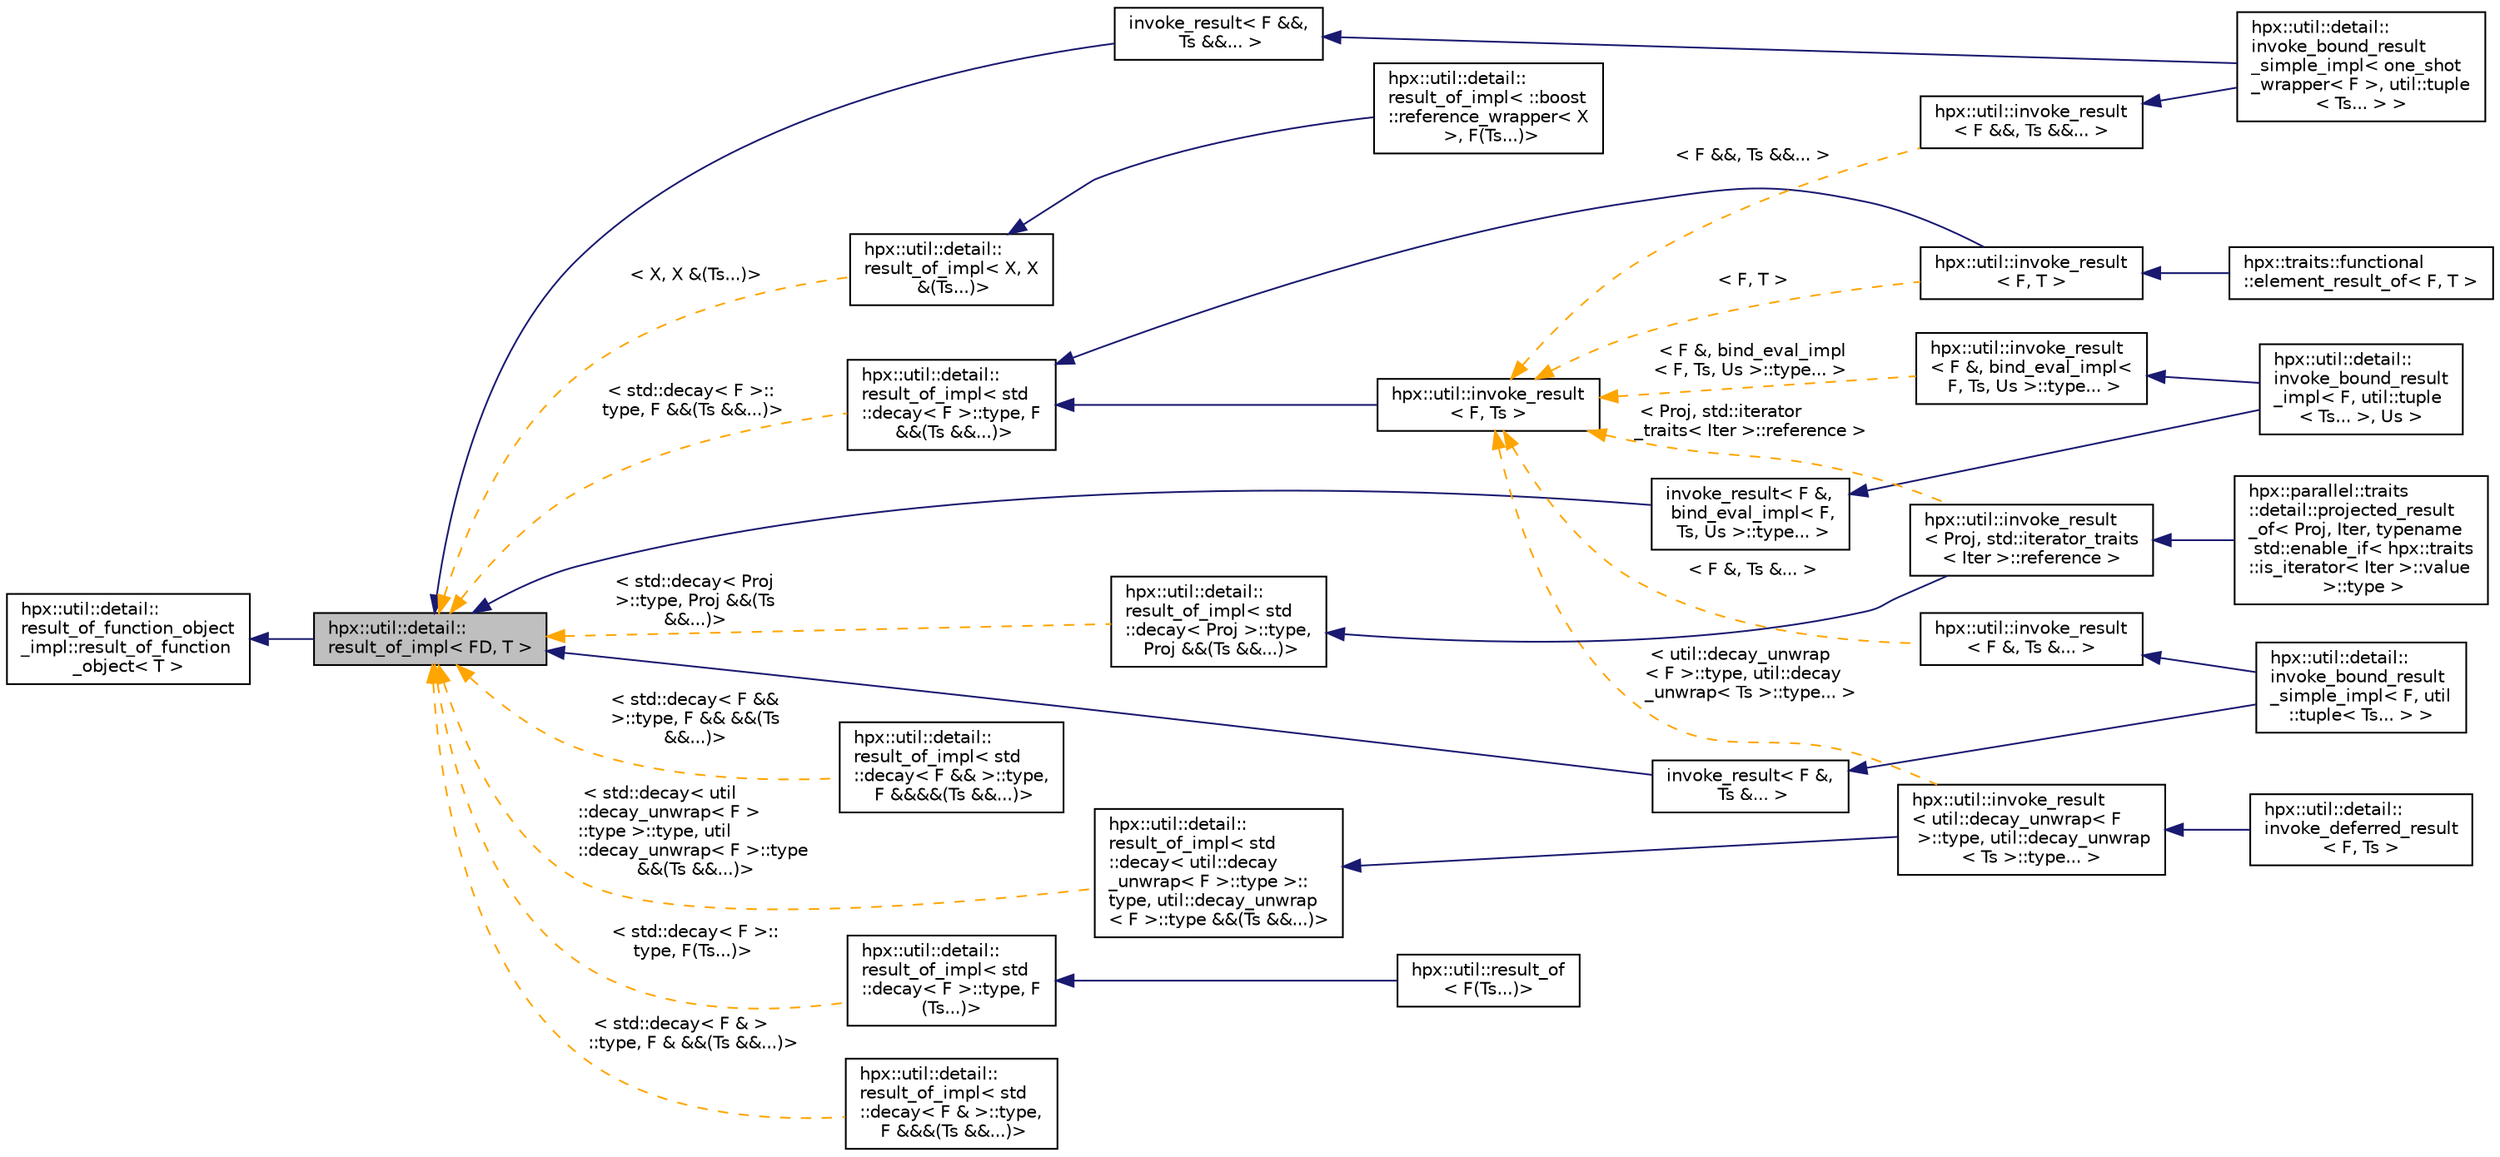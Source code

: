 digraph "hpx::util::detail::result_of_impl&lt; FD, T &gt;"
{
  edge [fontname="Helvetica",fontsize="10",labelfontname="Helvetica",labelfontsize="10"];
  node [fontname="Helvetica",fontsize="10",shape=record];
  rankdir="LR";
  Node0 [label="hpx::util::detail::\lresult_of_impl\< FD, T \>",height=0.2,width=0.4,color="black", fillcolor="grey75", style="filled", fontcolor="black"];
  Node1 -> Node0 [dir="back",color="midnightblue",fontsize="10",style="solid",fontname="Helvetica"];
  Node1 [label="hpx::util::detail::\lresult_of_function_object\l_impl::result_of_function\l_object\< T \>",height=0.2,width=0.4,color="black", fillcolor="white", style="filled",URL="$dc/db3/structhpx_1_1util_1_1detail_1_1result__of__function__object__impl_1_1result__of__function__object.html"];
  Node0 -> Node2 [dir="back",color="midnightblue",fontsize="10",style="solid",fontname="Helvetica"];
  Node2 [label="invoke_result\< F &&,\l Ts &&... \>",height=0.2,width=0.4,color="black", fillcolor="white", style="filled",URL="$d6/df1/structhpx_1_1util_1_1invoke__result.html"];
  Node2 -> Node3 [dir="back",color="midnightblue",fontsize="10",style="solid",fontname="Helvetica"];
  Node3 [label="hpx::util::detail::\linvoke_bound_result\l_simple_impl\< one_shot\l_wrapper\< F \>, util::tuple\l\< Ts... \> \>",height=0.2,width=0.4,color="black", fillcolor="white", style="filled",URL="$d8/d8f/structhpx_1_1util_1_1detail_1_1invoke__bound__result__simple__impl_3_01one__shot__wrapper_3_01_f14ec2688cc527b5eb08dd3800df9bd6c.html"];
  Node0 -> Node4 [dir="back",color="midnightblue",fontsize="10",style="solid",fontname="Helvetica"];
  Node4 [label="invoke_result\< F &,\l bind_eval_impl\< F,\l Ts, Us \>::type... \>",height=0.2,width=0.4,color="black", fillcolor="white", style="filled",URL="$d6/df1/structhpx_1_1util_1_1invoke__result.html"];
  Node4 -> Node5 [dir="back",color="midnightblue",fontsize="10",style="solid",fontname="Helvetica"];
  Node5 [label="hpx::util::detail::\linvoke_bound_result\l_impl\< F, util::tuple\l\< Ts... \>, Us \>",height=0.2,width=0.4,color="black", fillcolor="white", style="filled",URL="$d2/dac/structhpx_1_1util_1_1detail_1_1invoke__bound__result__impl_3_01_f_00_01util_1_1tuple_3_01_ts_8_8_8_01_4_00_01_us_01_4.html"];
  Node0 -> Node6 [dir="back",color="midnightblue",fontsize="10",style="solid",fontname="Helvetica"];
  Node6 [label="invoke_result\< F &,\l Ts &... \>",height=0.2,width=0.4,color="black", fillcolor="white", style="filled",URL="$d6/df1/structhpx_1_1util_1_1invoke__result.html"];
  Node6 -> Node7 [dir="back",color="midnightblue",fontsize="10",style="solid",fontname="Helvetica"];
  Node7 [label="hpx::util::detail::\linvoke_bound_result\l_simple_impl\< F, util\l::tuple\< Ts... \> \>",height=0.2,width=0.4,color="black", fillcolor="white", style="filled",URL="$d7/da6/structhpx_1_1util_1_1detail_1_1invoke__bound__result__simple__impl_3_01_f_00_01util_1_1tuple_3_01_ts_8_8_8_01_4_01_4.html"];
  Node0 -> Node8 [dir="back",color="orange",fontsize="10",style="dashed",label=" \< X, X &(Ts...)\>" ,fontname="Helvetica"];
  Node8 [label="hpx::util::detail::\lresult_of_impl\< X, X\l &(Ts...)\>",height=0.2,width=0.4,color="black", fillcolor="white", style="filled",URL="$dc/dbd/structhpx_1_1util_1_1detail_1_1result__of__impl.html"];
  Node8 -> Node9 [dir="back",color="midnightblue",fontsize="10",style="solid",fontname="Helvetica"];
  Node9 [label="hpx::util::detail::\lresult_of_impl\< ::boost\l::reference_wrapper\< X\l \>, F(Ts...)\>",height=0.2,width=0.4,color="black", fillcolor="white", style="filled",URL="$d3/d83/structhpx_1_1util_1_1detail_1_1result__of__impl_3_01_1_1boost_1_1reference__wrapper_3_01_x_01_4_00_01_f_07_ts_8_8_8_08_4.html"];
  Node0 -> Node10 [dir="back",color="orange",fontsize="10",style="dashed",label=" \< std::decay\< F \>::\ltype, F &&(Ts &&...)\>" ,fontname="Helvetica"];
  Node10 [label="hpx::util::detail::\lresult_of_impl\< std\l::decay\< F \>::type, F\l &&(Ts &&...)\>",height=0.2,width=0.4,color="black", fillcolor="white", style="filled",URL="$dc/dbd/structhpx_1_1util_1_1detail_1_1result__of__impl.html"];
  Node10 -> Node11 [dir="back",color="midnightblue",fontsize="10",style="solid",fontname="Helvetica"];
  Node11 [label="hpx::util::invoke_result\l\< F, Ts \>",height=0.2,width=0.4,color="black", fillcolor="white", style="filled",URL="$d6/df1/structhpx_1_1util_1_1invoke__result.html"];
  Node11 -> Node12 [dir="back",color="orange",fontsize="10",style="dashed",label=" \< util::decay_unwrap\l\< F \>::type, util::decay\l_unwrap\< Ts \>::type... \>" ,fontname="Helvetica"];
  Node12 [label="hpx::util::invoke_result\l\< util::decay_unwrap\< F\l \>::type, util::decay_unwrap\l\< Ts \>::type... \>",height=0.2,width=0.4,color="black", fillcolor="white", style="filled",URL="$d6/df1/structhpx_1_1util_1_1invoke__result.html"];
  Node12 -> Node13 [dir="back",color="midnightblue",fontsize="10",style="solid",fontname="Helvetica"];
  Node13 [label="hpx::util::detail::\linvoke_deferred_result\l\< F, Ts \>",height=0.2,width=0.4,color="black", fillcolor="white", style="filled",URL="$de/d66/structhpx_1_1util_1_1detail_1_1invoke__deferred__result.html"];
  Node11 -> Node14 [dir="back",color="orange",fontsize="10",style="dashed",label=" \< Proj, std::iterator\l_traits\< Iter \>::reference \>" ,fontname="Helvetica"];
  Node14 [label="hpx::util::invoke_result\l\< Proj, std::iterator_traits\l\< Iter \>::reference \>",height=0.2,width=0.4,color="black", fillcolor="white", style="filled",URL="$d6/df1/structhpx_1_1util_1_1invoke__result.html"];
  Node14 -> Node15 [dir="back",color="midnightblue",fontsize="10",style="solid",fontname="Helvetica"];
  Node15 [label="hpx::parallel::traits\l::detail::projected_result\l_of\< Proj, Iter, typename\l std::enable_if\< hpx::traits\l::is_iterator\< Iter \>::value\l \>::type \>",height=0.2,width=0.4,color="black", fillcolor="white", style="filled",URL="$db/dd5/structhpx_1_1parallel_1_1traits_1_1detail_1_1projected__result__of_3_01_proj_00_01_iter_00_01typ31f7bd26d2193475f802bfb72103acab.html"];
  Node11 -> Node16 [dir="back",color="orange",fontsize="10",style="dashed",label=" \< F &&, Ts &&... \>" ,fontname="Helvetica"];
  Node16 [label="hpx::util::invoke_result\l\< F &&, Ts &&... \>",height=0.2,width=0.4,color="black", fillcolor="white", style="filled",URL="$d6/df1/structhpx_1_1util_1_1invoke__result.html"];
  Node16 -> Node3 [dir="back",color="midnightblue",fontsize="10",style="solid",fontname="Helvetica"];
  Node11 -> Node17 [dir="back",color="orange",fontsize="10",style="dashed",label=" \< F &, bind_eval_impl\l\< F, Ts, Us \>::type... \>" ,fontname="Helvetica"];
  Node17 [label="hpx::util::invoke_result\l\< F &, bind_eval_impl\<\l F, Ts, Us \>::type... \>",height=0.2,width=0.4,color="black", fillcolor="white", style="filled",URL="$d6/df1/structhpx_1_1util_1_1invoke__result.html"];
  Node17 -> Node5 [dir="back",color="midnightblue",fontsize="10",style="solid",fontname="Helvetica"];
  Node11 -> Node18 [dir="back",color="orange",fontsize="10",style="dashed",label=" \< F, T \>" ,fontname="Helvetica"];
  Node18 [label="hpx::util::invoke_result\l\< F, T \>",height=0.2,width=0.4,color="black", fillcolor="white", style="filled",URL="$d6/df1/structhpx_1_1util_1_1invoke__result.html"];
  Node18 -> Node19 [dir="back",color="midnightblue",fontsize="10",style="solid",fontname="Helvetica"];
  Node19 [label="hpx::traits::functional\l::element_result_of\< F, T \>",height=0.2,width=0.4,color="black", fillcolor="white", style="filled",URL="$d4/dc6/structhpx_1_1traits_1_1functional_1_1element__result__of.html"];
  Node11 -> Node20 [dir="back",color="orange",fontsize="10",style="dashed",label=" \< F &, Ts &... \>" ,fontname="Helvetica"];
  Node20 [label="hpx::util::invoke_result\l\< F &, Ts &... \>",height=0.2,width=0.4,color="black", fillcolor="white", style="filled",URL="$d6/df1/structhpx_1_1util_1_1invoke__result.html"];
  Node20 -> Node7 [dir="back",color="midnightblue",fontsize="10",style="solid",fontname="Helvetica"];
  Node10 -> Node18 [dir="back",color="midnightblue",fontsize="10",style="solid",fontname="Helvetica"];
  Node0 -> Node21 [dir="back",color="orange",fontsize="10",style="dashed",label=" \< std::decay\< Proj\l \>::type, Proj &&(Ts\l &&...)\>" ,fontname="Helvetica"];
  Node21 [label="hpx::util::detail::\lresult_of_impl\< std\l::decay\< Proj \>::type,\l Proj &&(Ts &&...)\>",height=0.2,width=0.4,color="black", fillcolor="white", style="filled",URL="$dc/dbd/structhpx_1_1util_1_1detail_1_1result__of__impl.html"];
  Node21 -> Node14 [dir="back",color="midnightblue",fontsize="10",style="solid",fontname="Helvetica"];
  Node0 -> Node22 [dir="back",color="orange",fontsize="10",style="dashed",label=" \< std::decay\< F &&\l \>::type, F && &&(Ts\l &&...)\>" ,fontname="Helvetica"];
  Node22 [label="hpx::util::detail::\lresult_of_impl\< std\l::decay\< F && \>::type,\l F &&&&(Ts &&...)\>",height=0.2,width=0.4,color="black", fillcolor="white", style="filled",URL="$dc/dbd/structhpx_1_1util_1_1detail_1_1result__of__impl.html"];
  Node0 -> Node23 [dir="back",color="orange",fontsize="10",style="dashed",label=" \< std::decay\< util\l::decay_unwrap\< F \>\l::type \>::type, util\l::decay_unwrap\< F \>::type\l &&(Ts &&...)\>" ,fontname="Helvetica"];
  Node23 [label="hpx::util::detail::\lresult_of_impl\< std\l::decay\< util::decay\l_unwrap\< F \>::type \>::\ltype, util::decay_unwrap\l\< F \>::type &&(Ts &&...)\>",height=0.2,width=0.4,color="black", fillcolor="white", style="filled",URL="$dc/dbd/structhpx_1_1util_1_1detail_1_1result__of__impl.html"];
  Node23 -> Node12 [dir="back",color="midnightblue",fontsize="10",style="solid",fontname="Helvetica"];
  Node0 -> Node24 [dir="back",color="orange",fontsize="10",style="dashed",label=" \< std::decay\< F \>::\ltype, F(Ts...)\>" ,fontname="Helvetica"];
  Node24 [label="hpx::util::detail::\lresult_of_impl\< std\l::decay\< F \>::type, F\l(Ts...)\>",height=0.2,width=0.4,color="black", fillcolor="white", style="filled",URL="$dc/dbd/structhpx_1_1util_1_1detail_1_1result__of__impl.html"];
  Node24 -> Node25 [dir="back",color="midnightblue",fontsize="10",style="solid",fontname="Helvetica"];
  Node25 [label="hpx::util::result_of\l\< F(Ts...)\>",height=0.2,width=0.4,color="black", fillcolor="white", style="filled",URL="$d0/d77/structhpx_1_1util_1_1result__of_3_01_f_07_ts_8_8_8_08_4.html"];
  Node0 -> Node26 [dir="back",color="orange",fontsize="10",style="dashed",label=" \< std::decay\< F & \>\l::type, F & &&(Ts &&...)\>" ,fontname="Helvetica"];
  Node26 [label="hpx::util::detail::\lresult_of_impl\< std\l::decay\< F & \>::type,\l F &&&(Ts &&...)\>",height=0.2,width=0.4,color="black", fillcolor="white", style="filled",URL="$dc/dbd/structhpx_1_1util_1_1detail_1_1result__of__impl.html"];
}
